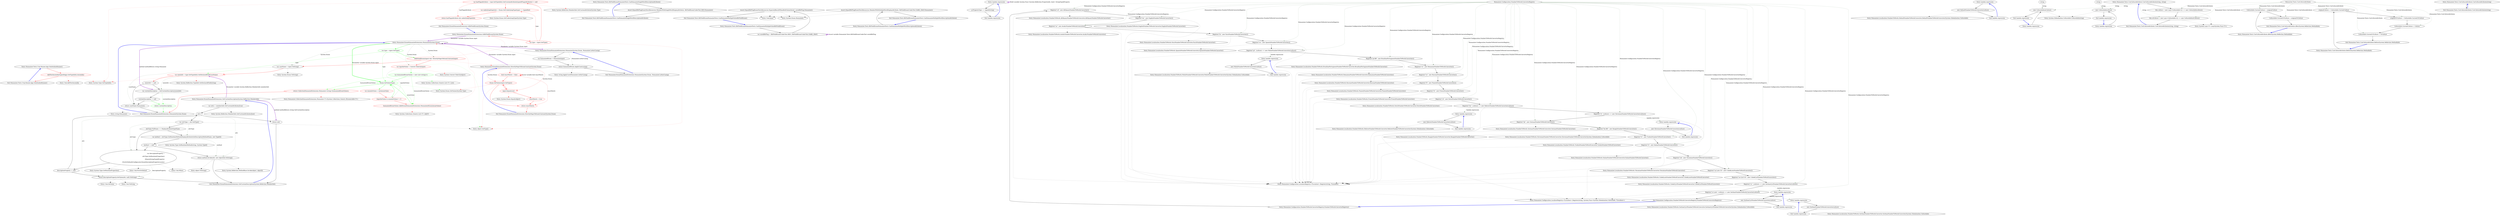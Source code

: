 digraph  {
n0 [label="Entry Humanizer.Tests.Uwp.Runner.App.OnInitializeRunner()", span="26-26", cluster="Humanizer.Tests.Uwp.Runner.App.OnInitializeRunner()"];
n1 [label="AddTestAssembly(typeof(App).GetTypeInfo().Assembly)", span="28-28", cluster="Humanizer.Tests.Uwp.Runner.App.OnInitializeRunner()", color=red, community=0];
n2 [label="Exit Humanizer.Tests.Uwp.Runner.App.OnInitializeRunner()", span="26-26", cluster="Humanizer.Tests.Uwp.Runner.App.OnInitializeRunner()"];
n3 [label="Entry System.Type.GetTypeInfo()", span="0-0", cluster="System.Type.GetTypeInfo()"];
n4 [label="Entry Unk.AddTestAssembly", span="", cluster="Unk.AddTestAssembly"];
m1_0 [label="Entry Humanizer.Tests.BitFieldEnumHumanizeTests.CanHumanizeSingleWordDescriptionAttribute()", span="13-13", cluster="Humanizer.Tests.BitFieldEnumHumanizeTests.CanHumanizeSingleWordDescriptionAttribute()", file="BitFieldEnumHumanizeTests.cs"];
m1_1 [label="Assert.Equal(BitFlagEnumTestsResources.MemberWithSingleWordDisplayAttribute, BitFieldEnumUnderTest.RED.Humanize())", span="15-15", cluster="Humanizer.Tests.BitFieldEnumHumanizeTests.CanHumanizeSingleWordDescriptionAttribute()", file="BitFieldEnumHumanizeTests.cs"];
m1_2 [label="Exit Humanizer.Tests.BitFieldEnumHumanizeTests.CanHumanizeSingleWordDescriptionAttribute()", span="13-13", cluster="Humanizer.Tests.BitFieldEnumHumanizeTests.CanHumanizeSingleWordDescriptionAttribute()", file="BitFieldEnumHumanizeTests.cs"];
m1_8 [label="Entry Humanizer.Tests.BitFieldEnumHumanizeTests.CanHumanizeMultipleValueBitFieldEnum()", span="25-25", cluster="Humanizer.Tests.BitFieldEnumHumanizeTests.CanHumanizeMultipleValueBitFieldEnum()", file="BitFieldEnumHumanizeTests.cs"];
m1_9 [label="var xoredBitFlag = (BitFieldEnumUnderTest.RED | BitFieldEnumUnderTest.DARK_GRAY)", span="27-27", cluster="Humanizer.Tests.BitFieldEnumHumanizeTests.CanHumanizeMultipleValueBitFieldEnum()", file="BitFieldEnumHumanizeTests.cs"];
m1_10 [label="Assert.Equal(BitFlagEnumTestsResources.ExpectedResultWhenBothValuesXored, xoredBitFlag.Humanize())", span="28-28", cluster="Humanizer.Tests.BitFieldEnumHumanizeTests.CanHumanizeMultipleValueBitFieldEnum()", file="BitFieldEnumHumanizeTests.cs"];
m1_11 [label="Exit Humanizer.Tests.BitFieldEnumHumanizeTests.CanHumanizeMultipleValueBitFieldEnum()", span="25-25", cluster="Humanizer.Tests.BitFieldEnumHumanizeTests.CanHumanizeMultipleValueBitFieldEnum()", file="BitFieldEnumHumanizeTests.cs"];
m1_4 [label="Entry Unk.Equal", span="", cluster="Unk.Equal", file="BitFieldEnumHumanizeTests.cs"];
m1_3 [label="Entry System.Enum.Humanize()", span="23-23", cluster="System.Enum.Humanize()", file="BitFieldEnumHumanizeTests.cs"];
m1_5 [label="Entry Humanizer.Tests.BitFieldEnumHumanizeTests.CanHumanizeMultipleWordDescriptionAttribute()", span="19-19", cluster="Humanizer.Tests.BitFieldEnumHumanizeTests.CanHumanizeMultipleWordDescriptionAttribute()", file="BitFieldEnumHumanizeTests.cs"];
m1_6 [label="Assert.Equal(BitFlagEnumTestsResources.MemberWithMultipleWordDisplayAttribute, BitFieldEnumUnderTest.DARK_GRAY.Humanize())", span="21-21", cluster="Humanizer.Tests.BitFieldEnumHumanizeTests.CanHumanizeMultipleWordDescriptionAttribute()", file="BitFieldEnumHumanizeTests.cs"];
m1_7 [label="Exit Humanizer.Tests.BitFieldEnumHumanizeTests.CanHumanizeMultipleWordDescriptionAttribute()", span="19-19", cluster="Humanizer.Tests.BitFieldEnumHumanizeTests.CanHumanizeMultipleWordDescriptionAttribute()", file="BitFieldEnumHumanizeTests.cs"];
m3_33 [label="Entry string.Humanize()", span="44-44", cluster="string.Humanize()", file="EnumHumanizeExtensions.cs"];
m3_25 [label="Entry System.Collections.Generic.List<T>.List()", span="0-0", cluster="System.Collections.Generic.List<T>.List()", file="EnumHumanizeExtensions.cs"];
m3_24 [label="Entry System.Convert.ToInt32(object)", span="0-0", cluster="System.Convert.ToInt32(object)", file="EnumHumanizeExtensions.cs"];
m3_32 [label="Entry Humanizer.EnumHumanizeExtensions.GetCustomDescription(System.Reflection.MemberInfo)", span="98-98", cluster="Humanizer.EnumHumanizeExtensions.GetCustomDescription(System.Reflection.MemberInfo)", file="EnumHumanizeExtensions.cs"];
m3_48 [label="var attrs = memberInfo.GetCustomAttributes(true)", span="100-100", cluster="Humanizer.EnumHumanizeExtensions.GetCustomDescription(System.Reflection.MemberInfo)", file="EnumHumanizeExtensions.cs"];
m3_49 [label=attrs, span="102-102", cluster="Humanizer.EnumHumanizeExtensions.GetCustomDescription(System.Reflection.MemberInfo)", file="EnumHumanizeExtensions.cs"];
m3_50 [label="var attrType = attr.GetType()", span="104-104", cluster="Humanizer.EnumHumanizeExtensions.GetCustomDescription(System.Reflection.MemberInfo)", file="EnumHumanizeExtensions.cs"];
m3_58 [label="return null;", span="119-119", cluster="Humanizer.EnumHumanizeExtensions.GetCustomDescription(System.Reflection.MemberInfo)", file="EnumHumanizeExtensions.cs"];
m3_54 [label="return method.Invoke(attr, new object[0]).ToString();", span="109-109", cluster="Humanizer.EnumHumanizeExtensions.GetCustomDescription(System.Reflection.MemberInfo)", file="EnumHumanizeExtensions.cs"];
m3_57 [label="return descriptionProperty.GetValue(attr, null).ToString();", span="116-116", cluster="Humanizer.EnumHumanizeExtensions.GetCustomDescription(System.Reflection.MemberInfo)", file="EnumHumanizeExtensions.cs"];
m3_51 [label="attrType.FullName == DisplayAttributeTypeName", span="105-105", cluster="Humanizer.EnumHumanizeExtensions.GetCustomDescription(System.Reflection.MemberInfo)", file="EnumHumanizeExtensions.cs"];
m3_52 [label="var method = attrType.GetRuntimeMethod(DisplayAttributeGetDescriptionMethodName, new Type[0])", span="107-107", cluster="Humanizer.EnumHumanizeExtensions.GetCustomDescription(System.Reflection.MemberInfo)", file="EnumHumanizeExtensions.cs"];
m3_55 [label="var descriptionProperty =\r\n                    attrType.GetRuntimeProperties()\r\n                        .Where(StringTypedProperty)\r\n                        .FirstOrDefault(Configurator.EnumDescriptionPropertyLocator)", span="111-114", cluster="Humanizer.EnumHumanizeExtensions.GetCustomDescription(System.Reflection.MemberInfo)", file="EnumHumanizeExtensions.cs"];
m3_53 [label="method != null", span="108-108", cluster="Humanizer.EnumHumanizeExtensions.GetCustomDescription(System.Reflection.MemberInfo)", file="EnumHumanizeExtensions.cs"];
m3_56 [label="descriptionProperty != null", span="115-115", cluster="Humanizer.EnumHumanizeExtensions.GetCustomDescription(System.Reflection.MemberInfo)", file="EnumHumanizeExtensions.cs"];
m3_59 [label="Exit Humanizer.EnumHumanizeExtensions.GetCustomDescription(System.Reflection.MemberInfo)", span="98-98", cluster="Humanizer.EnumHumanizeExtensions.GetCustomDescription(System.Reflection.MemberInfo)", file="EnumHumanizeExtensions.cs"];
m3_26 [label="Entry System.Enum.GetValues(System.Type)", span="0-0", cluster="System.Enum.GetValues(System.Type)", file="EnumHumanizeExtensions.cs"];
m3_21 [label="Entry object.GetType()", span="0-0", cluster="object.GetType()", file="EnumHumanizeExtensions.cs"];
m3_60 [label="Entry System.Reflection.MemberInfo.GetCustomAttributes(bool)", span="0-0", cluster="System.Reflection.MemberInfo.GetCustomAttributes(bool)", file="EnumHumanizeExtensions.cs"];
m3_73 [label="Entry string.ApplyCase(Humanizer.LetterCasing)", span="15-15", cluster="string.ApplyCase(Humanizer.LetterCasing)", file="EnumHumanizeExtensions.cs"];
m3_29 [label="Entry System.Enum.ToString()", span="0-0", cluster="System.Enum.ToString()", file="EnumHumanizeExtensions.cs"];
m3_69 [label="Entry Humanizer.EnumHumanizeExtensions.Humanize(System.Enum, Humanizer.LetterCasing)", span="128-128", cluster="Humanizer.EnumHumanizeExtensions.Humanize(System.Enum, Humanizer.LetterCasing)", file="EnumHumanizeExtensions.cs"];
m3_70 [label="var humanizedEnum = Humanize(input)", span="130-130", cluster="Humanizer.EnumHumanizeExtensions.Humanize(System.Enum, Humanizer.LetterCasing)", file="EnumHumanizeExtensions.cs"];
m3_71 [label="return humanizedEnum.ApplyCase(casing);", span="132-132", cluster="Humanizer.EnumHumanizeExtensions.Humanize(System.Enum, Humanizer.LetterCasing)", file="EnumHumanizeExtensions.cs"];
m3_72 [label="Exit Humanizer.EnumHumanizeExtensions.Humanize(System.Enum, Humanizer.LetterCasing)", span="128-128", cluster="Humanizer.EnumHumanizeExtensions.Humanize(System.Enum, Humanizer.LetterCasing)", file="EnumHumanizeExtensions.cs"];
m3_22 [label="Entry Humanizer.EnumHumanizeExtensions.IsBitFieldEnum(System.Enum)", span="65-65", cluster="Humanizer.EnumHumanizeExtensions.IsBitFieldEnum(System.Enum)", file="EnumHumanizeExtensions.cs"];
m3_34 [label="var type = input.GetType()", span="67-67", cluster="Humanizer.EnumHumanizeExtensions.IsBitFieldEnum(System.Enum)", color=red, community=0, file="EnumHumanizeExtensions.cs"];
m3_35 [label="var hasFlagsAttribute = type.GetTypeInfo().GetCustomAttribute(typeof(FlagsAttribute)) != null", span="69-69", cluster="Humanizer.EnumHumanizeExtensions.IsBitFieldEnum(System.Enum)", color=red, community=0, file="EnumHumanizeExtensions.cs"];
m3_36 [label="var underlyingTypeIsInt = Enum.GetUnderlyingType(type) == typeof(int)", span="70-70", cluster="Humanizer.EnumHumanizeExtensions.IsBitFieldEnum(System.Enum)", color=red, community=0, file="EnumHumanizeExtensions.cs"];
m3_37 [label="return hasFlagsAttribute && underlyingTypeIsInt;", span="72-72", cluster="Humanizer.EnumHumanizeExtensions.IsBitFieldEnum(System.Enum)", color=red, community=0, file="EnumHumanizeExtensions.cs"];
m3_38 [label="Exit Humanizer.EnumHumanizeExtensions.IsBitFieldEnum(System.Enum)", span="65-65", cluster="Humanizer.EnumHumanizeExtensions.IsBitFieldEnum(System.Enum)", file="EnumHumanizeExtensions.cs"];
m3_65 [label="Entry Unk.Where", span="", cluster="Unk.Where", file="EnumHumanizeExtensions.cs"];
m3_68 [label="Entry Unk.ToString", span="", cluster="Unk.ToString", file="EnumHumanizeExtensions.cs"];
m3_23 [label="Entry Humanizer.EnumHumanizeExtensions.DirectlyMapsToEnumConstant(System.Enum)", span="81-81", cluster="Humanizer.EnumHumanizeExtensions.DirectlyMapsToEnumConstant(System.Enum)", file="EnumHumanizeExtensions.cs"];
m3_41 [label="bool exactMatch = false", span="83-83", cluster="Humanizer.EnumHumanizeExtensions.DirectlyMapsToEnumConstant(System.Enum)", color=red, community=0, file="EnumHumanizeExtensions.cs"];
m3_42 [label="Enum.GetValues(input.GetType())", span="85-85", cluster="Humanizer.EnumHumanizeExtensions.DirectlyMapsToEnumConstant(System.Enum)", color=red, community=0, file="EnumHumanizeExtensions.cs"];
m3_43 [label="input.Equals(raw)", span="87-87", cluster="Humanizer.EnumHumanizeExtensions.DirectlyMapsToEnumConstant(System.Enum)", color=red, community=0, file="EnumHumanizeExtensions.cs"];
m3_45 [label="return exactMatch;", span="94-94", cluster="Humanizer.EnumHumanizeExtensions.DirectlyMapsToEnumConstant(System.Enum)", color=red, community=0, file="EnumHumanizeExtensions.cs"];
m3_44 [label="exactMatch = true", span="89-89", cluster="Humanizer.EnumHumanizeExtensions.DirectlyMapsToEnumConstant(System.Enum)", color=red, community=0, file="EnumHumanizeExtensions.cs"];
m3_46 [label="Exit Humanizer.EnumHumanizeExtensions.DirectlyMapsToEnumConstant(System.Enum)", span="81-81", cluster="Humanizer.EnumHumanizeExtensions.DirectlyMapsToEnumConstant(System.Enum)", file="EnumHumanizeExtensions.cs"];
m3_28 [label="Entry Humanizer.CollectionHumanizeExtensions.Humanize<T>(System.Collections.Generic.IEnumerable<T>)", span="17-17", cluster="Humanizer.CollectionHumanizeExtensions.Humanize<T>(System.Collections.Generic.IEnumerable<T>)", file="EnumHumanizeExtensions.cs"];
m3_64 [label="Entry System.Type.GetRuntimeProperties()", span="0-0", cluster="System.Type.GetRuntimeProperties()", file="EnumHumanizeExtensions.cs"];
m3_62 [label="Entry System.Reflection.MethodBase.Invoke(object, object[])", span="0-0", cluster="System.Reflection.MethodBase.Invoke(object, object[])", file="EnumHumanizeExtensions.cs"];
m3_47 [label="Entry System.Enum.Equals(object)", span="0-0", cluster="System.Enum.Equals(object)", file="EnumHumanizeExtensions.cs"];
m3_61 [label="Entry System.Type.GetRuntimeMethod(string, System.Type[])", span="0-0", cluster="System.Type.GetRuntimeMethod(string, System.Type[])", file="EnumHumanizeExtensions.cs"];
m3_0 [label="Entry lambda expression", span="16-16", cluster="lambda expression", file="EnumHumanizeExtensions.cs"];
m3_1 [label="p.PropertyType == typeof(string)", span="16-16", cluster="lambda expression", file="EnumHumanizeExtensions.cs"];
m3_2 [label="Exit lambda expression", span="16-16", cluster="lambda expression", file="EnumHumanizeExtensions.cs"];
m3_66 [label="Entry Unk.FirstOrDefault", span="", cluster="Unk.FirstOrDefault", file="EnumHumanizeExtensions.cs"];
m3_40 [label="Entry System.Enum.GetUnderlyingType(System.Type)", span="0-0", cluster="System.Enum.GetUnderlyingType(System.Type)", file="EnumHumanizeExtensions.cs"];
m3_27 [label="Entry System.Collections.Generic.List<T>.Add(T)", span="0-0", cluster="System.Collections.Generic.List<T>.Add(T)", file="EnumHumanizeExtensions.cs"];
m3_67 [label="Entry Unk.GetValue", span="", cluster="Unk.GetValue", file="EnumHumanizeExtensions.cs"];
m3_31 [label="Entry System.Reflection.TypeInfo.GetDeclaredField(string)", span="0-0", cluster="System.Reflection.TypeInfo.GetDeclaredField(string)", file="EnumHumanizeExtensions.cs"];
m3_39 [label="Entry System.Reflection.MemberInfo.GetCustomAttribute(System.Type)", span="0-0", cluster="System.Reflection.MemberInfo.GetCustomAttribute(System.Type)", file="EnumHumanizeExtensions.cs"];
m3_63 [label="Entry object.ToString()", span="0-0", cluster="object.ToString()", file="EnumHumanizeExtensions.cs"];
m3_3 [label="Entry Humanizer.EnumHumanizeExtensions.Humanize(System.Enum)", span="23-23", cluster="Humanizer.EnumHumanizeExtensions.Humanize(System.Enum)", file="EnumHumanizeExtensions.cs"];
m3_4 [label="var type = input.GetType()", span="25-25", cluster="Humanizer.EnumHumanizeExtensions.Humanize(System.Enum)", color=green, community=0, file="EnumHumanizeExtensions.cs"];
m3_5 [label="IsBitFieldEnum(input) && !DirectlyMapsToEnumConstant(input)", span="27-27", cluster="Humanizer.EnumHumanizeExtensions.Humanize(System.Enum)", color=red, community=0, file="EnumHumanizeExtensions.cs"];
m3_6 [label="var inputIntValue = Convert.ToInt32(input)", span="29-29", cluster="Humanizer.EnumHumanizeExtensions.Humanize(System.Enum)", color=red, community=0, file="EnumHumanizeExtensions.cs"];
m3_13 [label="var caseName = input.ToString()", span="46-46", cluster="Humanizer.EnumHumanizeExtensions.Humanize(System.Enum)", file="EnumHumanizeExtensions.cs"];
m3_8 [label="Enum.GetValues(type)", span="33-33", cluster="Humanizer.EnumHumanizeExtensions.Humanize(System.Enum)", color=green, community=0, file="EnumHumanizeExtensions.cs"];
m3_14 [label="var memInfo = type.GetTypeInfo().GetDeclaredField(caseName)", span="47-47", cluster="Humanizer.EnumHumanizeExtensions.Humanize(System.Enum)", color=red, community=0, file="EnumHumanizeExtensions.cs"];
m3_7 [label="var humanizedEnumValues = new List<string>()", span="31-31", cluster="Humanizer.EnumHumanizeExtensions.Humanize(System.Enum)", color=green, community=0, file="EnumHumanizeExtensions.cs"];
m3_10 [label="(inputIntValue & enumIntValue) != 0", span="37-37", cluster="Humanizer.EnumHumanizeExtensions.Humanize(System.Enum)", color=red, community=0, file="EnumHumanizeExtensions.cs"];
m3_11 [label="humanizedEnumValues.Add(EnumHumanizeExtensions.Humanize((Enum)enumValue))", span="39-39", cluster="Humanizer.EnumHumanizeExtensions.Humanize(System.Enum)", color=red, community=0, file="EnumHumanizeExtensions.cs"];
m3_12 [label="return CollectionHumanizeExtensions.Humanize<string>(humanizedEnumValues);", span="43-43", cluster="Humanizer.EnumHumanizeExtensions.Humanize(System.Enum)", color=red, community=0, file="EnumHumanizeExtensions.cs"];
m3_9 [label="var enumIntValue = (int)enumValue", span="35-35", cluster="Humanizer.EnumHumanizeExtensions.Humanize(System.Enum)", color=red, community=0, file="EnumHumanizeExtensions.cs"];
m3_19 [label="return caseName.Humanize();", span="57-57", cluster="Humanizer.EnumHumanizeExtensions.Humanize(System.Enum)", file="EnumHumanizeExtensions.cs"];
m3_15 [label="memInfo != null", span="49-49", cluster="Humanizer.EnumHumanizeExtensions.Humanize(System.Enum)", file="EnumHumanizeExtensions.cs"];
m3_16 [label="var customDescription = GetCustomDescription(memInfo)", span="51-51", cluster="Humanizer.EnumHumanizeExtensions.Humanize(System.Enum)", file="EnumHumanizeExtensions.cs"];
m3_17 [label="customDescription != null", span="53-53", cluster="Humanizer.EnumHumanizeExtensions.Humanize(System.Enum)", file="EnumHumanizeExtensions.cs"];
m3_18 [label="return customDescription;", span="54-54", cluster="Humanizer.EnumHumanizeExtensions.Humanize(System.Enum)", file="EnumHumanizeExtensions.cs", color=green, community=0];
m3_20 [label="Exit Humanizer.EnumHumanizeExtensions.Humanize(System.Enum)", span="23-23", cluster="Humanizer.EnumHumanizeExtensions.Humanize(System.Enum)", file="EnumHumanizeExtensions.cs"];
m5_26 [label="Entry Humanizer.Configuration.LocaliserRegistry<TLocaliser>.Register(string, TLocaliser)", span="54-54", cluster="Humanizer.Configuration.LocaliserRegistry<TLocaliser>.Register(string, TLocaliser)", file="NumberToWordsConverterRegistry.cs"];
m5_42 [label="Entry Humanizer.Localisation.NumberToWords.UkrainianNumberToWordsConverter.UkrainianNumberToWordsConverter()", span="6-6", cluster="Humanizer.Localisation.NumberToWords.UkrainianNumberToWordsConverter.UkrainianNumberToWordsConverter()", file="NumberToWordsConverterRegistry.cs"];
m5_25 [label="Entry Humanizer.Localisation.NumberToWords.AfrikaansNumberToWordsConverter.AfrikaansNumberToWordsConverter()", span="5-5", cluster="Humanizer.Localisation.NumberToWords.AfrikaansNumberToWordsConverter.AfrikaansNumberToWordsConverter()", file="NumberToWordsConverterRegistry.cs"];
m5_35 [label="Entry Humanizer.Localisation.NumberToWords.FinnishNumberToWordsConverter.FinnishNumberToWordsConverter()", span="4-4", cluster="Humanizer.Localisation.NumberToWords.FinnishNumberToWordsConverter.FinnishNumberToWordsConverter()", file="NumberToWordsConverterRegistry.cs"];
m5_36 [label="Entry Humanizer.Localisation.NumberToWords.FrenchNumberToWordsConverter.FrenchNumberToWordsConverter()", span="5-5", cluster="Humanizer.Localisation.NumberToWords.FrenchNumberToWordsConverter.FrenchNumberToWordsConverter()", file="NumberToWordsConverterRegistry.cs"];
m5_0 [label="Entry Humanizer.Configuration.NumberToWordsConverterRegistry.NumberToWordsConverterRegistry()", span="6-6", cluster="Humanizer.Configuration.NumberToWordsConverterRegistry.NumberToWordsConverterRegistry()", file="NumberToWordsConverterRegistry.cs"];
m5_1 [label="Register(''af'', new AfrikaansNumberToWordsConverter())", span="9-9", cluster="Humanizer.Configuration.NumberToWordsConverterRegistry.NumberToWordsConverterRegistry()", file="NumberToWordsConverterRegistry.cs"];
m5_2 [label="Register(''en'', new EnglishNumberToWordsConverter())", span="10-10", cluster="Humanizer.Configuration.NumberToWordsConverterRegistry.NumberToWordsConverterRegistry()", file="NumberToWordsConverterRegistry.cs"];
m5_3 [label="Register(''ar'', new ArabicNumberToWordsConverter())", span="11-11", cluster="Humanizer.Configuration.NumberToWordsConverterRegistry.NumberToWordsConverterRegistry()", file="NumberToWordsConverterRegistry.cs"];
m5_4 [label="Register(''fa'', new FarsiNumberToWordsConverter())", span="12-12", cluster="Humanizer.Configuration.NumberToWordsConverterRegistry.NumberToWordsConverterRegistry()", file="NumberToWordsConverterRegistry.cs"];
m5_5 [label="Register(''es'', new SpanishNumberToWordsConverter())", span="13-13", cluster="Humanizer.Configuration.NumberToWordsConverterRegistry.NumberToWordsConverterRegistry()", file="NumberToWordsConverterRegistry.cs"];
m5_6 [label="Register(''pl'', (culture) => new PolishNumberToWordsConverter(culture))", span="14-14", cluster="Humanizer.Configuration.NumberToWordsConverterRegistry.NumberToWordsConverterRegistry()", file="NumberToWordsConverterRegistry.cs"];
m5_7 [label="Register(''pt-BR'', new BrazilianPortugueseNumberToWordsConverter())", span="15-15", cluster="Humanizer.Configuration.NumberToWordsConverterRegistry.NumberToWordsConverterRegistry()", file="NumberToWordsConverterRegistry.cs"];
m5_8 [label="Register(''ro'', new RomanianNumberToWordsConverter())", span="16-16", cluster="Humanizer.Configuration.NumberToWordsConverterRegistry.NumberToWordsConverterRegistry()", file="NumberToWordsConverterRegistry.cs"];
m5_9 [label="Register(''ru'', new RussianNumberToWordsConverter())", span="17-17", cluster="Humanizer.Configuration.NumberToWordsConverterRegistry.NumberToWordsConverterRegistry()", file="NumberToWordsConverterRegistry.cs"];
m5_10 [label="Register(''fi'', new FinnishNumberToWordsConverter())", span="18-18", cluster="Humanizer.Configuration.NumberToWordsConverterRegistry.NumberToWordsConverterRegistry()", file="NumberToWordsConverterRegistry.cs"];
m5_11 [label="Register(''fr'', new FrenchNumberToWordsConverter())", span="19-19", cluster="Humanizer.Configuration.NumberToWordsConverterRegistry.NumberToWordsConverterRegistry()", file="NumberToWordsConverterRegistry.cs"];
m5_12 [label="Register(''nl'', new DutchNumberToWordsConverter())", span="20-20", cluster="Humanizer.Configuration.NumberToWordsConverterRegistry.NumberToWordsConverterRegistry()", file="NumberToWordsConverterRegistry.cs"];
m5_13 [label="Register(''he'', (culture) => new HebrewNumberToWordsConverter(culture))", span="21-21", cluster="Humanizer.Configuration.NumberToWordsConverterRegistry.NumberToWordsConverterRegistry()", file="NumberToWordsConverterRegistry.cs"];
m5_14 [label="Register(''sl'', (culture) => new SlovenianNumberToWordsConverter(culture))", span="22-22", cluster="Humanizer.Configuration.NumberToWordsConverterRegistry.NumberToWordsConverterRegistry()", file="NumberToWordsConverterRegistry.cs"];
m5_15 [label="Register(''de'', new GermanNumberToWordsConverter())", span="23-23", cluster="Humanizer.Configuration.NumberToWordsConverterRegistry.NumberToWordsConverterRegistry()", file="NumberToWordsConverterRegistry.cs"];
m5_16 [label="Register(''bn-BD'', new BanglaNumberToWordsConverter())", span="24-24", cluster="Humanizer.Configuration.NumberToWordsConverterRegistry.NumberToWordsConverterRegistry()", file="NumberToWordsConverterRegistry.cs"];
m5_17 [label="Register(''tr'', new TurkishNumberToWordConverter())", span="25-25", cluster="Humanizer.Configuration.NumberToWordsConverterRegistry.NumberToWordsConverterRegistry()", file="NumberToWordsConverterRegistry.cs"];
m5_18 [label="Register(''it'', new ItalianNumberToWordsConverter())", span="26-26", cluster="Humanizer.Configuration.NumberToWordsConverterRegistry.NumberToWordsConverterRegistry()", file="NumberToWordsConverterRegistry.cs"];
m5_19 [label="Register(''uk'', new UkrainianNumberToWordsConverter())", span="27-27", cluster="Humanizer.Configuration.NumberToWordsConverterRegistry.NumberToWordsConverterRegistry()", file="NumberToWordsConverterRegistry.cs"];
m5_20 [label="Register(''uz-Latn-UZ'', new UzbekLatnNumberToWordConverter())", span="28-28", cluster="Humanizer.Configuration.NumberToWordsConverterRegistry.NumberToWordsConverterRegistry()", file="NumberToWordsConverterRegistry.cs"];
m5_21 [label="Register(''uz-Cyrl-UZ'', new UzbekCyrlNumberToWordConverter())", span="29-29", cluster="Humanizer.Configuration.NumberToWordsConverterRegistry.NumberToWordsConverterRegistry()", file="NumberToWordsConverterRegistry.cs"];
m5_22 [label="Register(''sr'', (culture) => new SerbianCyrlNumberToWordsConverter(culture))", span="30-30", cluster="Humanizer.Configuration.NumberToWordsConverterRegistry.NumberToWordsConverterRegistry()", file="NumberToWordsConverterRegistry.cs"];
m5_23 [label="Register(''sr-Latn'', (culture) => new SerbianNumberToWordsConverter(culture))", span="31-31", cluster="Humanizer.Configuration.NumberToWordsConverterRegistry.NumberToWordsConverterRegistry()", file="NumberToWordsConverterRegistry.cs"];
m5_24 [label="Exit Humanizer.Configuration.NumberToWordsConverterRegistry.NumberToWordsConverterRegistry()", span="6-6", cluster="Humanizer.Configuration.NumberToWordsConverterRegistry.NumberToWordsConverterRegistry()", file="NumberToWordsConverterRegistry.cs"];
m5_64 [label="Entry Humanizer.Localisation.NumberToWords.SerbianCyrlNumberToWordsConverter.SerbianCyrlNumberToWordsConverter(System.Globalization.CultureInfo)", span="15-15", cluster="Humanizer.Localisation.NumberToWords.SerbianCyrlNumberToWordsConverter.SerbianCyrlNumberToWordsConverter(System.Globalization.CultureInfo)", file="NumberToWordsConverterRegistry.cs"];
m5_38 [label="Entry Humanizer.Localisation.NumberToWords.GermanNumberToWordsConverter.GermanNumberToWordsConverter()", span="5-5", cluster="Humanizer.Localisation.NumberToWords.GermanNumberToWordsConverter.GermanNumberToWordsConverter()", file="NumberToWordsConverterRegistry.cs"];
m5_28 [label="Entry Humanizer.Localisation.NumberToWords.ArabicNumberToWordsConverter.ArabicNumberToWordsConverter()", span="6-6", cluster="Humanizer.Localisation.NumberToWords.ArabicNumberToWordsConverter.ArabicNumberToWordsConverter()", file="NumberToWordsConverterRegistry.cs"];
m5_33 [label="Entry Humanizer.Localisation.NumberToWords.RomanianNumberToWordsConverter.RomanianNumberToWordsConverter()", span="5-5", cluster="Humanizer.Localisation.NumberToWords.RomanianNumberToWordsConverter.RomanianNumberToWordsConverter()", file="NumberToWordsConverterRegistry.cs"];
m5_40 [label="Entry Humanizer.Localisation.NumberToWords.TurkishNumberToWordConverter.TurkishNumberToWordConverter()", span="7-7", cluster="Humanizer.Localisation.NumberToWords.TurkishNumberToWordConverter.TurkishNumberToWordConverter()", file="NumberToWordsConverterRegistry.cs"];
m5_37 [label="Entry Humanizer.Localisation.NumberToWords.DutchNumberToWordsConverter.DutchNumberToWordsConverter()", span="11-11", cluster="Humanizer.Localisation.NumberToWords.DutchNumberToWordsConverter.DutchNumberToWordsConverter()", file="NumberToWordsConverterRegistry.cs"];
m5_41 [label="Entry Humanizer.Localisation.NumberToWords.ItalianNumberToWordsConverter.ItalianNumberToWordsConverter()", span="5-5", cluster="Humanizer.Localisation.NumberToWords.ItalianNumberToWordsConverter.ItalianNumberToWordsConverter()", file="NumberToWordsConverterRegistry.cs"];
m5_32 [label="Entry Humanizer.Localisation.NumberToWords.BrazilianPortugueseNumberToWordsConverter.BrazilianPortugueseNumberToWordsConverter()", span="5-5", cluster="Humanizer.Localisation.NumberToWords.BrazilianPortugueseNumberToWordsConverter.BrazilianPortugueseNumberToWordsConverter()", file="NumberToWordsConverterRegistry.cs"];
m5_29 [label="Entry Humanizer.Localisation.NumberToWords.FarsiNumberToWordsConverter.FarsiNumberToWordsConverter()", span="5-5", cluster="Humanizer.Localisation.NumberToWords.FarsiNumberToWordsConverter.FarsiNumberToWordsConverter()", file="NumberToWordsConverterRegistry.cs"];
m5_52 [label="Entry Humanizer.Localisation.NumberToWords.PolishNumberToWordsConverter.PolishNumberToWordsConverter(System.Globalization.CultureInfo)", span="13-13", cluster="Humanizer.Localisation.NumberToWords.PolishNumberToWordsConverter.PolishNumberToWordsConverter(System.Globalization.CultureInfo)", file="NumberToWordsConverterRegistry.cs"];
m5_30 [label="Entry Humanizer.Localisation.NumberToWords.SpanishNumberToWordsConverter.SpanishNumberToWordsConverter()", span="5-5", cluster="Humanizer.Localisation.NumberToWords.SpanishNumberToWordsConverter.SpanishNumberToWordsConverter()", file="NumberToWordsConverterRegistry.cs"];
m5_39 [label="Entry Humanizer.Localisation.NumberToWords.BanglaNumberToWordsConverter.BanglaNumberToWordsConverter()", span="4-4", cluster="Humanizer.Localisation.NumberToWords.BanglaNumberToWordsConverter.BanglaNumberToWordsConverter()", file="NumberToWordsConverterRegistry.cs"];
m5_27 [label="Entry Humanizer.Localisation.NumberToWords.EnglishNumberToWordsConverter.EnglishNumberToWordsConverter()", span="5-5", cluster="Humanizer.Localisation.NumberToWords.EnglishNumberToWordsConverter.EnglishNumberToWordsConverter()", file="NumberToWordsConverterRegistry.cs"];
m5_68 [label="Entry Humanizer.Localisation.NumberToWords.SerbianNumberToWordsConverter.SerbianNumberToWordsConverter(System.Globalization.CultureInfo)", span="15-15", cluster="Humanizer.Localisation.NumberToWords.SerbianNumberToWordsConverter.SerbianNumberToWordsConverter(System.Globalization.CultureInfo)", file="NumberToWordsConverterRegistry.cs"];
m5_45 [label="Entry lambda expression", span="7-7", cluster="lambda expression", file="NumberToWordsConverterRegistry.cs"];
m5_49 [label="Entry lambda expression", span="14-14", cluster="lambda expression", file="NumberToWordsConverterRegistry.cs"];
m5_53 [label="Entry lambda expression", span="21-21", cluster="lambda expression", file="NumberToWordsConverterRegistry.cs"];
m5_57 [label="Entry lambda expression", span="22-22", cluster="lambda expression", file="NumberToWordsConverterRegistry.cs"];
m5_61 [label="Entry lambda expression", span="30-30", cluster="lambda expression", file="NumberToWordsConverterRegistry.cs"];
m5_65 [label="Entry lambda expression", span="31-31", cluster="lambda expression", file="NumberToWordsConverterRegistry.cs"];
m5_46 [label="new DefaultNumberToWordsConverter(culture)", span="7-7", cluster="lambda expression", file="NumberToWordsConverterRegistry.cs"];
m5_47 [label="Exit lambda expression", span="7-7", cluster="lambda expression", file="NumberToWordsConverterRegistry.cs"];
m5_50 [label="new PolishNumberToWordsConverter(culture)", span="14-14", cluster="lambda expression", file="NumberToWordsConverterRegistry.cs"];
m5_51 [label="Exit lambda expression", span="14-14", cluster="lambda expression", file="NumberToWordsConverterRegistry.cs"];
m5_54 [label="new HebrewNumberToWordsConverter(culture)", span="21-21", cluster="lambda expression", file="NumberToWordsConverterRegistry.cs"];
m5_55 [label="Exit lambda expression", span="21-21", cluster="lambda expression", file="NumberToWordsConverterRegistry.cs"];
m5_58 [label="new SlovenianNumberToWordsConverter(culture)", span="22-22", cluster="lambda expression", file="NumberToWordsConverterRegistry.cs"];
m5_59 [label="Exit lambda expression", span="22-22", cluster="lambda expression", file="NumberToWordsConverterRegistry.cs"];
m5_62 [label="new SerbianCyrlNumberToWordsConverter(culture)", span="30-30", cluster="lambda expression", file="NumberToWordsConverterRegistry.cs"];
m5_63 [label="Exit lambda expression", span="30-30", cluster="lambda expression", file="NumberToWordsConverterRegistry.cs"];
m5_66 [label="new SerbianNumberToWordsConverter(culture)", span="31-31", cluster="lambda expression", file="NumberToWordsConverterRegistry.cs"];
m5_67 [label="Exit lambda expression", span="31-31", cluster="lambda expression", file="NumberToWordsConverterRegistry.cs"];
m5_44 [label="Entry Humanizer.Localisation.NumberToWords.UzbekCyrlNumberToWordConverter.UzbekCyrlNumberToWordConverter()", span="7-7", cluster="Humanizer.Localisation.NumberToWords.UzbekCyrlNumberToWordConverter.UzbekCyrlNumberToWordConverter()", file="NumberToWordsConverterRegistry.cs"];
m5_48 [label="Entry Humanizer.Localisation.NumberToWords.DefaultNumberToWordsConverter.DefaultNumberToWordsConverter(System.Globalization.CultureInfo)", span="12-12", cluster="Humanizer.Localisation.NumberToWords.DefaultNumberToWordsConverter.DefaultNumberToWordsConverter(System.Globalization.CultureInfo)", file="NumberToWordsConverterRegistry.cs"];
m5_43 [label="Entry Humanizer.Localisation.NumberToWords.UzbekLatnNumberToWordConverter.UzbekLatnNumberToWordConverter()", span="7-7", cluster="Humanizer.Localisation.NumberToWords.UzbekLatnNumberToWordConverter.UzbekLatnNumberToWordConverter()", file="NumberToWordsConverterRegistry.cs"];
m5_31 [label="Entry Humanizer.Configuration.LocaliserRegistry<TLocaliser>.Register(string, System.Func<System.Globalization.CultureInfo, TLocaliser>)", span="62-62", cluster="Humanizer.Configuration.LocaliserRegistry<TLocaliser>.Register(string, System.Func<System.Globalization.CultureInfo, TLocaliser>)", file="NumberToWordsConverterRegistry.cs"];
m5_56 [label="Entry Humanizer.Localisation.NumberToWords.HebrewNumberToWordsConverter.HebrewNumberToWordsConverter(System.Globalization.CultureInfo)", span="34-34", cluster="Humanizer.Localisation.NumberToWords.HebrewNumberToWordsConverter.HebrewNumberToWordsConverter(System.Globalization.CultureInfo)", file="NumberToWordsConverterRegistry.cs"];
m5_60 [label="Entry Humanizer.Localisation.NumberToWords.SlovenianNumberToWordsConverter.SlovenianNumberToWordsConverter(System.Globalization.CultureInfo)", span="12-12", cluster="Humanizer.Localisation.NumberToWords.SlovenianNumberToWordsConverter.SlovenianNumberToWordsConverter(System.Globalization.CultureInfo)", file="NumberToWordsConverterRegistry.cs"];
m5_34 [label="Entry Humanizer.Localisation.NumberToWords.RussianNumberToWordsConverter.RussianNumberToWordsConverter()", span="6-6", cluster="Humanizer.Localisation.NumberToWords.RussianNumberToWordsConverter.RussianNumberToWordsConverter()", file="NumberToWordsConverterRegistry.cs"];
m5_69 [label="Humanizer.Configuration.NumberToWordsConverterRegistry", span="", file="NumberToWordsConverterRegistry.cs"];
m7_2 [label="Entry Humanizer.Tests.UseCultureAttribute.UseCultureAttribute(string, string)", span="47-47", cluster="Humanizer.Tests.UseCultureAttribute.UseCultureAttribute(string, string)", file="UseCultureAttribute.cs"];
m7_3 [label="this.culture = new Lazy<CultureInfo>(() => new CultureInfo(culture))", span="49-49", cluster="Humanizer.Tests.UseCultureAttribute.UseCultureAttribute(string, string)", file="UseCultureAttribute.cs"];
m7_4 [label="this.uiCulture = new Lazy<CultureInfo>(() => new CultureInfo(uiCulture))", span="50-50", cluster="Humanizer.Tests.UseCultureAttribute.UseCultureAttribute(string, string)", file="UseCultureAttribute.cs"];
m7_5 [label="Exit Humanizer.Tests.UseCultureAttribute.UseCultureAttribute(string, string)", span="47-47", cluster="Humanizer.Tests.UseCultureAttribute.UseCultureAttribute(string, string)", file="UseCultureAttribute.cs"];
m7_20 [label="Entry Humanizer.Tests.UseCultureAttribute.After(System.Reflection.MethodInfo)", span="84-84", cluster="Humanizer.Tests.UseCultureAttribute.After(System.Reflection.MethodInfo)", file="UseCultureAttribute.cs"];
m7_21 [label="CultureInfo.CurrentCulture = originalCulture", span="86-86", cluster="Humanizer.Tests.UseCultureAttribute.After(System.Reflection.MethodInfo)", file="UseCultureAttribute.cs"];
m7_22 [label="CultureInfo.CurrentUICulture = originalUICulture", span="87-87", cluster="Humanizer.Tests.UseCultureAttribute.After(System.Reflection.MethodInfo)", file="UseCultureAttribute.cs"];
m7_23 [label="Exit Humanizer.Tests.UseCultureAttribute.After(System.Reflection.MethodInfo)", span="84-84", cluster="Humanizer.Tests.UseCultureAttribute.After(System.Reflection.MethodInfo)", file="UseCultureAttribute.cs"];
m7_6 [label="Entry System.Lazy<T>.Lazy(System.Func<T>)", span="0-0", cluster="System.Lazy<T>.Lazy(System.Func<T>)", file="UseCultureAttribute.cs"];
m7_14 [label="Entry Humanizer.Tests.UseCultureAttribute.Before(System.Reflection.MethodInfo)", span="69-69", cluster="Humanizer.Tests.UseCultureAttribute.Before(System.Reflection.MethodInfo)", file="UseCultureAttribute.cs"];
m7_15 [label="originalCulture = CultureInfo.CurrentCulture", span="71-71", cluster="Humanizer.Tests.UseCultureAttribute.Before(System.Reflection.MethodInfo)", file="UseCultureAttribute.cs"];
m7_16 [label="originalUICulture = CultureInfo.CurrentUICulture", span="72-72", cluster="Humanizer.Tests.UseCultureAttribute.Before(System.Reflection.MethodInfo)", file="UseCultureAttribute.cs"];
m7_17 [label="CultureInfo.CurrentCulture = Culture", span="75-75", cluster="Humanizer.Tests.UseCultureAttribute.Before(System.Reflection.MethodInfo)", file="UseCultureAttribute.cs"];
m7_18 [label="CultureInfo.CurrentUICulture = UICulture", span="76-76", cluster="Humanizer.Tests.UseCultureAttribute.Before(System.Reflection.MethodInfo)", file="UseCultureAttribute.cs"];
m7_19 [label="Exit Humanizer.Tests.UseCultureAttribute.Before(System.Reflection.MethodInfo)", span="69-69", cluster="Humanizer.Tests.UseCultureAttribute.Before(System.Reflection.MethodInfo)", file="UseCultureAttribute.cs"];
m7_11 [label="Entry lambda expression", span="50-50", cluster="lambda expression", file="UseCultureAttribute.cs"];
m7_8 [label="new CultureInfo(culture)", span="49-49", cluster="lambda expression", file="UseCultureAttribute.cs"];
m7_12 [label="new CultureInfo(uiCulture)", span="50-50", cluster="lambda expression", file="UseCultureAttribute.cs"];
m7_7 [label="Entry lambda expression", span="49-49", cluster="lambda expression", file="UseCultureAttribute.cs"];
m7_9 [label="Exit lambda expression", span="49-49", cluster="lambda expression", file="UseCultureAttribute.cs"];
m7_13 [label="Exit lambda expression", span="50-50", cluster="lambda expression", file="UseCultureAttribute.cs"];
m7_0 [label="Entry Humanizer.Tests.UseCultureAttribute.UseCultureAttribute(string)", span="37-37", cluster="Humanizer.Tests.UseCultureAttribute.UseCultureAttribute(string)", file="UseCultureAttribute.cs"];
m7_1 [label="Exit Humanizer.Tests.UseCultureAttribute.UseCultureAttribute(string)", span="37-37", cluster="Humanizer.Tests.UseCultureAttribute.UseCultureAttribute(string)", file="UseCultureAttribute.cs"];
m7_10 [label="Entry System.Globalization.CultureInfo.CultureInfo(string)", span="0-0", cluster="System.Globalization.CultureInfo.CultureInfo(string)", file="UseCultureAttribute.cs"];
m7_24 [label="Humanizer.Tests.UseCultureAttribute", span="", file="UseCultureAttribute.cs"];
m7_25 [label=string, span="", file="UseCultureAttribute.cs"];
m7_26 [label=string, span="", file="UseCultureAttribute.cs"];
n0 -> n1  [key=0, style=solid, color=red];
n1 -> n2  [key=0, style=solid, color=red];
n1 -> n3  [key=2, style=dotted, color=red];
n1 -> n4  [key=2, style=dotted, color=red];
n2 -> n0  [key=0, style=bold, color=blue];
m1_0 -> m1_1  [key=0, style=solid];
m1_1 -> m1_2  [key=0, style=solid];
m1_1 -> m1_3  [key=2, style=dotted];
m1_1 -> m1_4  [key=2, style=dotted];
m1_2 -> m1_0  [key=0, style=bold, color=blue];
m1_8 -> m1_9  [key=0, style=solid];
m1_9 -> m1_10  [key=0, style=solid];
m1_9 -> m1_9  [key=3, color=darkorchid, style=bold, label="Local variable Humanizer.Tests.BitFieldEnumUnderTest xoredBitFlag"];
m1_10 -> m1_11  [key=0, style=solid];
m1_10 -> m1_3  [key=2, style=dotted];
m1_10 -> m1_4  [key=2, style=dotted];
m1_11 -> m1_8  [key=0, style=bold, color=blue];
m1_5 -> m1_6  [key=0, style=solid];
m1_6 -> m1_7  [key=0, style=solid];
m1_6 -> m1_3  [key=2, style=dotted];
m1_6 -> m1_4  [key=2, style=dotted];
m1_7 -> m1_5  [key=0, style=bold, color=blue];
m3_32 -> m3_48  [key=0, style=solid];
m3_32 -> m3_14  [key=3, color=darkorchid, style=bold, label="Parameter variable System.Reflection.MemberInfo memberInfo"];
m3_32 -> m3_58  [key=3, color=darkorchid, style=bold, label="method methodReturn string GetCustomDescription"];
m3_48 -> m3_49  [key=0, style=solid];
m3_48 -> m3_60  [key=2, style=dotted];
m3_49 -> m3_50  [key=0, style=solid];
m3_49 -> m3_58  [key=0, style=solid];
m3_49 -> m3_54  [key=1, style=dashed, color=darkseagreen4, label=attr];
m3_49 -> m3_57  [key=1, style=dashed, color=darkseagreen4, label=attr];
m3_50 -> m3_51  [key=0, style=solid];
m3_50 -> m3_21  [key=2, style=dotted];
m3_50 -> m3_52  [key=1, style=dashed, color=darkseagreen4, label=attrType];
m3_50 -> m3_55  [key=1, style=dashed, color=darkseagreen4, label=attrType];
m3_58 -> m3_59  [key=0, style=solid];
m3_54 -> m3_59  [key=0, style=solid];
m3_54 -> m3_62  [key=2, style=dotted];
m3_54 -> m3_63  [key=2, style=dotted];
m3_57 -> m3_59  [key=0, style=solid];
m3_57 -> m3_67  [key=2, style=dotted];
m3_57 -> m3_68  [key=2, style=dotted];
m3_51 -> m3_52  [key=0, style=solid];
m3_51 -> m3_55  [key=0, style=solid];
m3_52 -> m3_53  [key=0, style=solid];
m3_52 -> m3_61  [key=2, style=dotted];
m3_52 -> m3_54  [key=1, style=dashed, color=darkseagreen4, label=method];
m3_55 -> m3_56  [key=0, style=solid];
m3_55 -> m3_64  [key=2, style=dotted];
m3_55 -> m3_65  [key=2, style=dotted];
m3_55 -> m3_66  [key=2, style=dotted];
m3_55 -> m3_57  [key=1, style=dashed, color=darkseagreen4, label=descriptionProperty];
m3_53 -> m3_54  [key=0, style=solid];
m3_53 -> m3_55  [key=0, style=solid];
m3_56 -> m3_57  [key=0, style=solid];
m3_56 -> m3_49  [key=0, style=solid];
m3_59 -> m3_32  [key=0, style=bold, color=blue];
m3_69 -> m3_70  [key=0, style=solid];
m3_69 -> m3_71  [key=1, style=dashed, color=darkseagreen4, label="Humanizer.LetterCasing"];
m3_70 -> m3_71  [key=0, style=solid];
m3_70 -> m3_3  [key=2, style=dotted];
m3_71 -> m3_72  [key=0, style=solid];
m3_71 -> m3_73  [key=2, style=dotted];
m3_72 -> m3_69  [key=0, style=bold, color=blue];
m3_22 -> m3_34  [key=0, style=solid, color=red];
m3_22 -> m3_3  [key=3, color=darkorchid, style=bold, label="Parameter variable System.Enum input"];
m3_34 -> m3_35  [key=0, style=solid, color=red];
m3_34 -> m3_21  [key=2, style=dotted, color=red];
m3_34 -> m3_36  [key=1, style=dashed, color=red, label=type];
m3_35 -> m3_36  [key=0, style=solid, color=red];
m3_35 -> n3  [key=2, style=dotted, color=red];
m3_35 -> m3_39  [key=2, style=dotted, color=red];
m3_35 -> m3_37  [key=1, style=dashed, color=red, label=hasFlagsAttribute];
m3_36 -> m3_37  [key=0, style=solid, color=red];
m3_36 -> m3_40  [key=2, style=dotted, color=red];
m3_37 -> m3_38  [key=0, style=solid, color=red];
m3_38 -> m3_22  [key=0, style=bold, color=blue];
m3_23 -> m3_41  [key=0, style=solid, color=red];
m3_23 -> m3_42  [key=1, style=dashed, color=red, label="System.Enum"];
m3_23 -> m3_43  [key=1, style=dashed, color=red, label="System.Enum"];
m3_23 -> m3_3  [key=3, color=darkorchid, style=bold, label="Parameter variable System.Enum input"];
m3_41 -> m3_42  [key=0, style=solid, color=red];
m3_41 -> m3_45  [key=1, style=dashed, color=red, label=exactMatch];
m3_41 -> m3_41  [key=3, color=red, style=bold, label="Local variable bool exactMatch"];
m3_42 -> m3_43  [key=0, style=solid, color=red];
m3_42 -> m3_45  [key=0, style=solid, color=red];
m3_42 -> m3_21  [key=2, style=dotted, color=red];
m3_42 -> m3_26  [key=2, style=dotted, color=red];
m3_43 -> m3_44  [key=0, style=solid, color=red];
m3_43 -> m3_42  [key=0, style=solid, color=red];
m3_43 -> m3_47  [key=2, style=dotted, color=red];
m3_45 -> m3_46  [key=0, style=solid, color=red];
m3_44 -> m3_45  [key=0, style=solid, color=red];
m3_46 -> m3_23  [key=0, style=bold, color=blue];
m3_0 -> m3_1  [key=0, style=solid];
m3_0 -> m3_0  [key=3, color=darkorchid, style=bold, label="Field variable System.Func<System.Reflection.PropertyInfo, bool> StringTypedProperty"];
m3_1 -> m3_2  [key=0, style=solid];
m3_2 -> m3_0  [key=0, style=bold, color=blue];
m3_3 -> m3_4  [key=0, style=solid, color=green];
m3_3 -> m3_5  [key=1, style=dashed, color=darkseagreen4, label="System.Enum"];
m3_3 -> m3_6  [key=1, style=dashed, color=darkseagreen4, label="System.Enum"];
m3_3 -> m3_13  [key=1, style=dashed, color=darkseagreen4, label="System.Enum"];
m3_3 -> m3_8  [key=3, color=green, style=bold, label="Parameter variable System.Enum input"];
m3_3 -> m3_69  [key=3, color=darkorchid, style=bold, label="Parameter variable System.Enum input"];
m3_3 -> m3_16  [key=3, color=darkorchid, style=bold, label="method methodReturn string Humanize"];
m3_4 -> m3_5  [key=0, style=solid, color=green];
m3_4 -> m3_21  [key=2, style=dotted, color=green];
m3_4 -> m3_8  [key=1, style=dashed, color=green, label=type];
m3_4 -> m3_14  [key=1, style=dashed, color=green, label=type];
m3_5 -> m3_6  [key=0, style=solid, color=red];
m3_5 -> m3_13  [key=0, style=solid, color=red];
m3_5 -> m3_22  [key=2, style=dotted, color=red];
m3_5 -> m3_23  [key=2, style=dotted, color=red];
m3_6 -> m3_7  [key=0, style=solid, color=green];
m3_6 -> m3_24  [key=2, style=dotted, color=red];
m3_6 -> m3_10  [key=1, style=dashed, color=darkseagreen4, label=inputIntValue];
m3_13 -> m3_14  [key=0, style=solid, color=red];
m3_13 -> m3_29  [key=2, style=dotted];
m3_13 -> m3_19  [key=1, style=dashed, color=darkseagreen4, label=caseName];
m3_8 -> m3_9  [key=0, style=solid, color=green];
m3_8 -> m3_12  [key=0, style=solid, color=green];
m3_8 -> m3_26  [key=2, style=dotted, color=green];
m3_8 -> m3_11  [key=1, style=dashed, color=green, label=enumValue];
m3_14 -> m3_15  [key=0, style=solid, color=red];
m3_14 -> n3  [key=2, style=dotted, color=red];
m3_14 -> m3_31  [key=2, style=dotted, color=red];
m3_14 -> m3_16  [key=1, style=dashed, color=darkseagreen4, label=memInfo];
m3_7 -> m3_8  [key=0, style=solid, color=green];
m3_7 -> m3_25  [key=2, style=dotted, color=green];
m3_7 -> m3_11  [key=1, style=dashed, color=green, label=humanizedEnumValues];
m3_7 -> m3_12  [key=1, style=dashed, color=green, label=humanizedEnumValues];
m3_10 -> m3_11  [key=0, style=solid, color=red];
m3_10 -> m3_8  [key=0, style=solid, color=green];
m3_11 -> m3_8  [key=0, style=solid, color=green];
m3_11 -> m3_3  [key=2, style=dotted, color=red];
m3_11 -> m3_27  [key=2, style=dotted, color=red];
m3_12 -> m3_20  [key=0, style=solid, color=red];
m3_12 -> m3_28  [key=2, style=dotted, color=red];
m3_9 -> m3_10  [key=0, style=solid, color=red];
m3_19 -> m3_20  [key=0, style=solid];
m3_19 -> m3_33  [key=2, style=dotted];
m3_15 -> m3_16  [key=0, style=solid];
m3_15 -> m3_19  [key=0, style=solid];
m3_16 -> m3_17  [key=0, style=solid];
m3_16 -> m3_32  [key=2, style=dotted];
m3_16 -> m3_18  [key=1, style=dashed, color=green, label=customDescription];
m3_17 -> m3_18  [key=0, style=solid, color=green];
m3_17 -> m3_19  [key=0, style=solid];
m3_18 -> m3_20  [key=0, style=solid, color=green];
m3_20 -> m3_3  [key=0, style=bold, color=blue];
m5_0 -> m5_1  [key=0, style=solid];
m5_1 -> m5_2  [key=0, style=solid];
m5_1 -> m5_25  [key=2, style=dotted];
m5_1 -> m5_26  [key=2, style=dotted];
m5_2 -> m5_3  [key=0, style=solid];
m5_2 -> m5_27  [key=2, style=dotted];
m5_2 -> m5_26  [key=2, style=dotted];
m5_3 -> m5_4  [key=0, style=solid];
m5_3 -> m5_28  [key=2, style=dotted];
m5_3 -> m5_26  [key=2, style=dotted];
m5_4 -> m5_5  [key=0, style=solid];
m5_4 -> m5_29  [key=2, style=dotted];
m5_4 -> m5_26  [key=2, style=dotted];
m5_5 -> m5_6  [key=0, style=solid];
m5_5 -> m5_30  [key=2, style=dotted];
m5_5 -> m5_26  [key=2, style=dotted];
m5_6 -> m5_7  [key=0, style=solid];
m5_6 -> m5_31  [key=2, style=dotted];
m5_6 -> m5_49  [key=1, style=dashed, color=darkseagreen4, label="lambda expression"];
m5_7 -> m5_8  [key=0, style=solid];
m5_7 -> m5_32  [key=2, style=dotted];
m5_7 -> m5_26  [key=2, style=dotted];
m5_8 -> m5_9  [key=0, style=solid];
m5_8 -> m5_33  [key=2, style=dotted];
m5_8 -> m5_26  [key=2, style=dotted];
m5_9 -> m5_10  [key=0, style=solid];
m5_9 -> m5_34  [key=2, style=dotted];
m5_9 -> m5_26  [key=2, style=dotted];
m5_10 -> m5_11  [key=0, style=solid];
m5_10 -> m5_35  [key=2, style=dotted];
m5_10 -> m5_26  [key=2, style=dotted];
m5_11 -> m5_12  [key=0, style=solid];
m5_11 -> m5_36  [key=2, style=dotted];
m5_11 -> m5_26  [key=2, style=dotted];
m5_12 -> m5_13  [key=0, style=solid];
m5_12 -> m5_37  [key=2, style=dotted];
m5_12 -> m5_26  [key=2, style=dotted];
m5_13 -> m5_14  [key=0, style=solid];
m5_13 -> m5_31  [key=2, style=dotted];
m5_13 -> m5_53  [key=1, style=dashed, color=darkseagreen4, label="lambda expression"];
m5_14 -> m5_15  [key=0, style=solid];
m5_14 -> m5_31  [key=2, style=dotted];
m5_14 -> m5_57  [key=1, style=dashed, color=darkseagreen4, label="lambda expression"];
m5_15 -> m5_16  [key=0, style=solid];
m5_15 -> m5_38  [key=2, style=dotted];
m5_15 -> m5_26  [key=2, style=dotted];
m5_16 -> m5_17  [key=0, style=solid];
m5_16 -> m5_39  [key=2, style=dotted];
m5_16 -> m5_26  [key=2, style=dotted];
m5_17 -> m5_18  [key=0, style=solid];
m5_17 -> m5_40  [key=2, style=dotted];
m5_17 -> m5_26  [key=2, style=dotted];
m5_18 -> m5_19  [key=0, style=solid];
m5_18 -> m5_41  [key=2, style=dotted];
m5_18 -> m5_26  [key=2, style=dotted];
m5_19 -> m5_20  [key=0, style=solid];
m5_19 -> m5_42  [key=2, style=dotted];
m5_19 -> m5_26  [key=2, style=dotted];
m5_20 -> m5_21  [key=0, style=solid];
m5_20 -> m5_43  [key=2, style=dotted];
m5_20 -> m5_26  [key=2, style=dotted];
m5_21 -> m5_22  [key=0, style=solid];
m5_21 -> m5_44  [key=2, style=dotted];
m5_21 -> m5_26  [key=2, style=dotted];
m5_22 -> m5_23  [key=0, style=solid];
m5_22 -> m5_31  [key=2, style=dotted];
m5_22 -> m5_61  [key=1, style=dashed, color=darkseagreen4, label="lambda expression"];
m5_23 -> m5_24  [key=0, style=solid];
m5_23 -> m5_31  [key=2, style=dotted];
m5_23 -> m5_65  [key=1, style=dashed, color=darkseagreen4, label="lambda expression"];
m5_24 -> m5_0  [key=0, style=bold, color=blue];
m5_45 -> m5_46  [key=0, style=solid];
m5_49 -> m5_50  [key=0, style=solid];
m5_53 -> m5_54  [key=0, style=solid];
m5_57 -> m5_58  [key=0, style=solid];
m5_61 -> m5_62  [key=0, style=solid];
m5_65 -> m5_66  [key=0, style=solid];
m5_46 -> m5_47  [key=0, style=solid];
m5_46 -> m5_48  [key=2, style=dotted];
m5_47 -> m5_45  [key=0, style=bold, color=blue];
m5_50 -> m5_51  [key=0, style=solid];
m5_50 -> m5_52  [key=2, style=dotted];
m5_51 -> m5_49  [key=0, style=bold, color=blue];
m5_54 -> m5_55  [key=0, style=solid];
m5_54 -> m5_56  [key=2, style=dotted];
m5_55 -> m5_53  [key=0, style=bold, color=blue];
m5_58 -> m5_59  [key=0, style=solid];
m5_58 -> m5_60  [key=2, style=dotted];
m5_59 -> m5_57  [key=0, style=bold, color=blue];
m5_62 -> m5_63  [key=0, style=solid];
m5_62 -> m5_64  [key=2, style=dotted];
m5_63 -> m5_61  [key=0, style=bold, color=blue];
m5_66 -> m5_67  [key=0, style=solid];
m5_66 -> m5_68  [key=2, style=dotted];
m5_67 -> m5_65  [key=0, style=bold, color=blue];
m5_69 -> m5_1  [key=1, style=dashed, color=darkseagreen4, label="Humanizer.Configuration.NumberToWordsConverterRegistry"];
m5_69 -> m5_2  [key=1, style=dashed, color=darkseagreen4, label="Humanizer.Configuration.NumberToWordsConverterRegistry"];
m5_69 -> m5_3  [key=1, style=dashed, color=darkseagreen4, label="Humanizer.Configuration.NumberToWordsConverterRegistry"];
m5_69 -> m5_4  [key=1, style=dashed, color=darkseagreen4, label="Humanizer.Configuration.NumberToWordsConverterRegistry"];
m5_69 -> m5_5  [key=1, style=dashed, color=darkseagreen4, label="Humanizer.Configuration.NumberToWordsConverterRegistry"];
m5_69 -> m5_6  [key=1, style=dashed, color=darkseagreen4, label="Humanizer.Configuration.NumberToWordsConverterRegistry"];
m5_69 -> m5_7  [key=1, style=dashed, color=darkseagreen4, label="Humanizer.Configuration.NumberToWordsConverterRegistry"];
m5_69 -> m5_8  [key=1, style=dashed, color=darkseagreen4, label="Humanizer.Configuration.NumberToWordsConverterRegistry"];
m5_69 -> m5_9  [key=1, style=dashed, color=darkseagreen4, label="Humanizer.Configuration.NumberToWordsConverterRegistry"];
m5_69 -> m5_10  [key=1, style=dashed, color=darkseagreen4, label="Humanizer.Configuration.NumberToWordsConverterRegistry"];
m5_69 -> m5_11  [key=1, style=dashed, color=darkseagreen4, label="Humanizer.Configuration.NumberToWordsConverterRegistry"];
m5_69 -> m5_12  [key=1, style=dashed, color=darkseagreen4, label="Humanizer.Configuration.NumberToWordsConverterRegistry"];
m5_69 -> m5_13  [key=1, style=dashed, color=darkseagreen4, label="Humanizer.Configuration.NumberToWordsConverterRegistry"];
m5_69 -> m5_14  [key=1, style=dashed, color=darkseagreen4, label="Humanizer.Configuration.NumberToWordsConverterRegistry"];
m5_69 -> m5_15  [key=1, style=dashed, color=darkseagreen4, label="Humanizer.Configuration.NumberToWordsConverterRegistry"];
m5_69 -> m5_16  [key=1, style=dashed, color=darkseagreen4, label="Humanizer.Configuration.NumberToWordsConverterRegistry"];
m5_69 -> m5_17  [key=1, style=dashed, color=darkseagreen4, label="Humanizer.Configuration.NumberToWordsConverterRegistry"];
m5_69 -> m5_18  [key=1, style=dashed, color=darkseagreen4, label="Humanizer.Configuration.NumberToWordsConverterRegistry"];
m5_69 -> m5_19  [key=1, style=dashed, color=darkseagreen4, label="Humanizer.Configuration.NumberToWordsConverterRegistry"];
m5_69 -> m5_20  [key=1, style=dashed, color=darkseagreen4, label="Humanizer.Configuration.NumberToWordsConverterRegistry"];
m5_69 -> m5_21  [key=1, style=dashed, color=darkseagreen4, label="Humanizer.Configuration.NumberToWordsConverterRegistry"];
m5_69 -> m5_22  [key=1, style=dashed, color=darkseagreen4, label="Humanizer.Configuration.NumberToWordsConverterRegistry"];
m5_69 -> m5_23  [key=1, style=dashed, color=darkseagreen4, label="Humanizer.Configuration.NumberToWordsConverterRegistry"];
m7_2 -> m7_3  [key=0, style=solid];
m7_2 -> m7_8  [key=1, style=dashed, color=darkseagreen4, label=string];
m7_2 -> m7_4  [key=1, style=dashed, color=darkseagreen4, label=string];
m7_2 -> m7_12  [key=1, style=dashed, color=darkseagreen4, label=string];
m7_3 -> m7_4  [key=0, style=solid];
m7_3 -> m7_6  [key=2, style=dotted];
m7_4 -> m7_5  [key=0, style=solid];
m7_4 -> m7_6  [key=2, style=dotted];
m7_5 -> m7_2  [key=0, style=bold, color=blue];
m7_20 -> m7_21  [key=0, style=solid];
m7_21 -> m7_22  [key=0, style=solid];
m7_22 -> m7_23  [key=0, style=solid];
m7_23 -> m7_20  [key=0, style=bold, color=blue];
m7_14 -> m7_15  [key=0, style=solid];
m7_15 -> m7_16  [key=0, style=solid];
m7_16 -> m7_17  [key=0, style=solid];
m7_17 -> m7_18  [key=0, style=solid];
m7_18 -> m7_19  [key=0, style=solid];
m7_19 -> m7_14  [key=0, style=bold, color=blue];
m7_11 -> m7_12  [key=0, style=solid];
m7_8 -> m7_9  [key=0, style=solid];
m7_8 -> m7_10  [key=2, style=dotted];
m7_12 -> m7_13  [key=0, style=solid];
m7_12 -> m7_10  [key=2, style=dotted];
m7_7 -> m7_8  [key=0, style=solid];
m7_9 -> m7_7  [key=0, style=bold, color=blue];
m7_13 -> m7_11  [key=0, style=bold, color=blue];
m7_0 -> m7_1  [key=0, style=solid];
m7_1 -> m7_0  [key=0, style=bold, color=blue];
m7_24 -> m7_3  [key=1, style=dashed, color=darkseagreen4, label="Humanizer.Tests.UseCultureAttribute"];
m7_24 -> m7_4  [key=1, style=dashed, color=darkseagreen4, label="Humanizer.Tests.UseCultureAttribute"];
m7_24 -> m7_15  [key=1, style=dashed, color=darkseagreen4, label="Humanizer.Tests.UseCultureAttribute"];
m7_24 -> m7_16  [key=1, style=dashed, color=darkseagreen4, label="Humanizer.Tests.UseCultureAttribute"];
m7_24 -> m7_17  [key=1, style=dashed, color=darkseagreen4, label="Humanizer.Tests.UseCultureAttribute"];
m7_24 -> m7_18  [key=1, style=dashed, color=darkseagreen4, label="Humanizer.Tests.UseCultureAttribute"];
m7_24 -> m7_21  [key=1, style=dashed, color=darkseagreen4, label="Humanizer.Tests.UseCultureAttribute"];
m7_24 -> m7_22  [key=1, style=dashed, color=darkseagreen4, label="Humanizer.Tests.UseCultureAttribute"];
m7_25 -> m7_8  [key=1, style=dashed, color=darkseagreen4, label=string];
m7_26 -> m7_12  [key=1, style=dashed, color=darkseagreen4, label=string];
}
